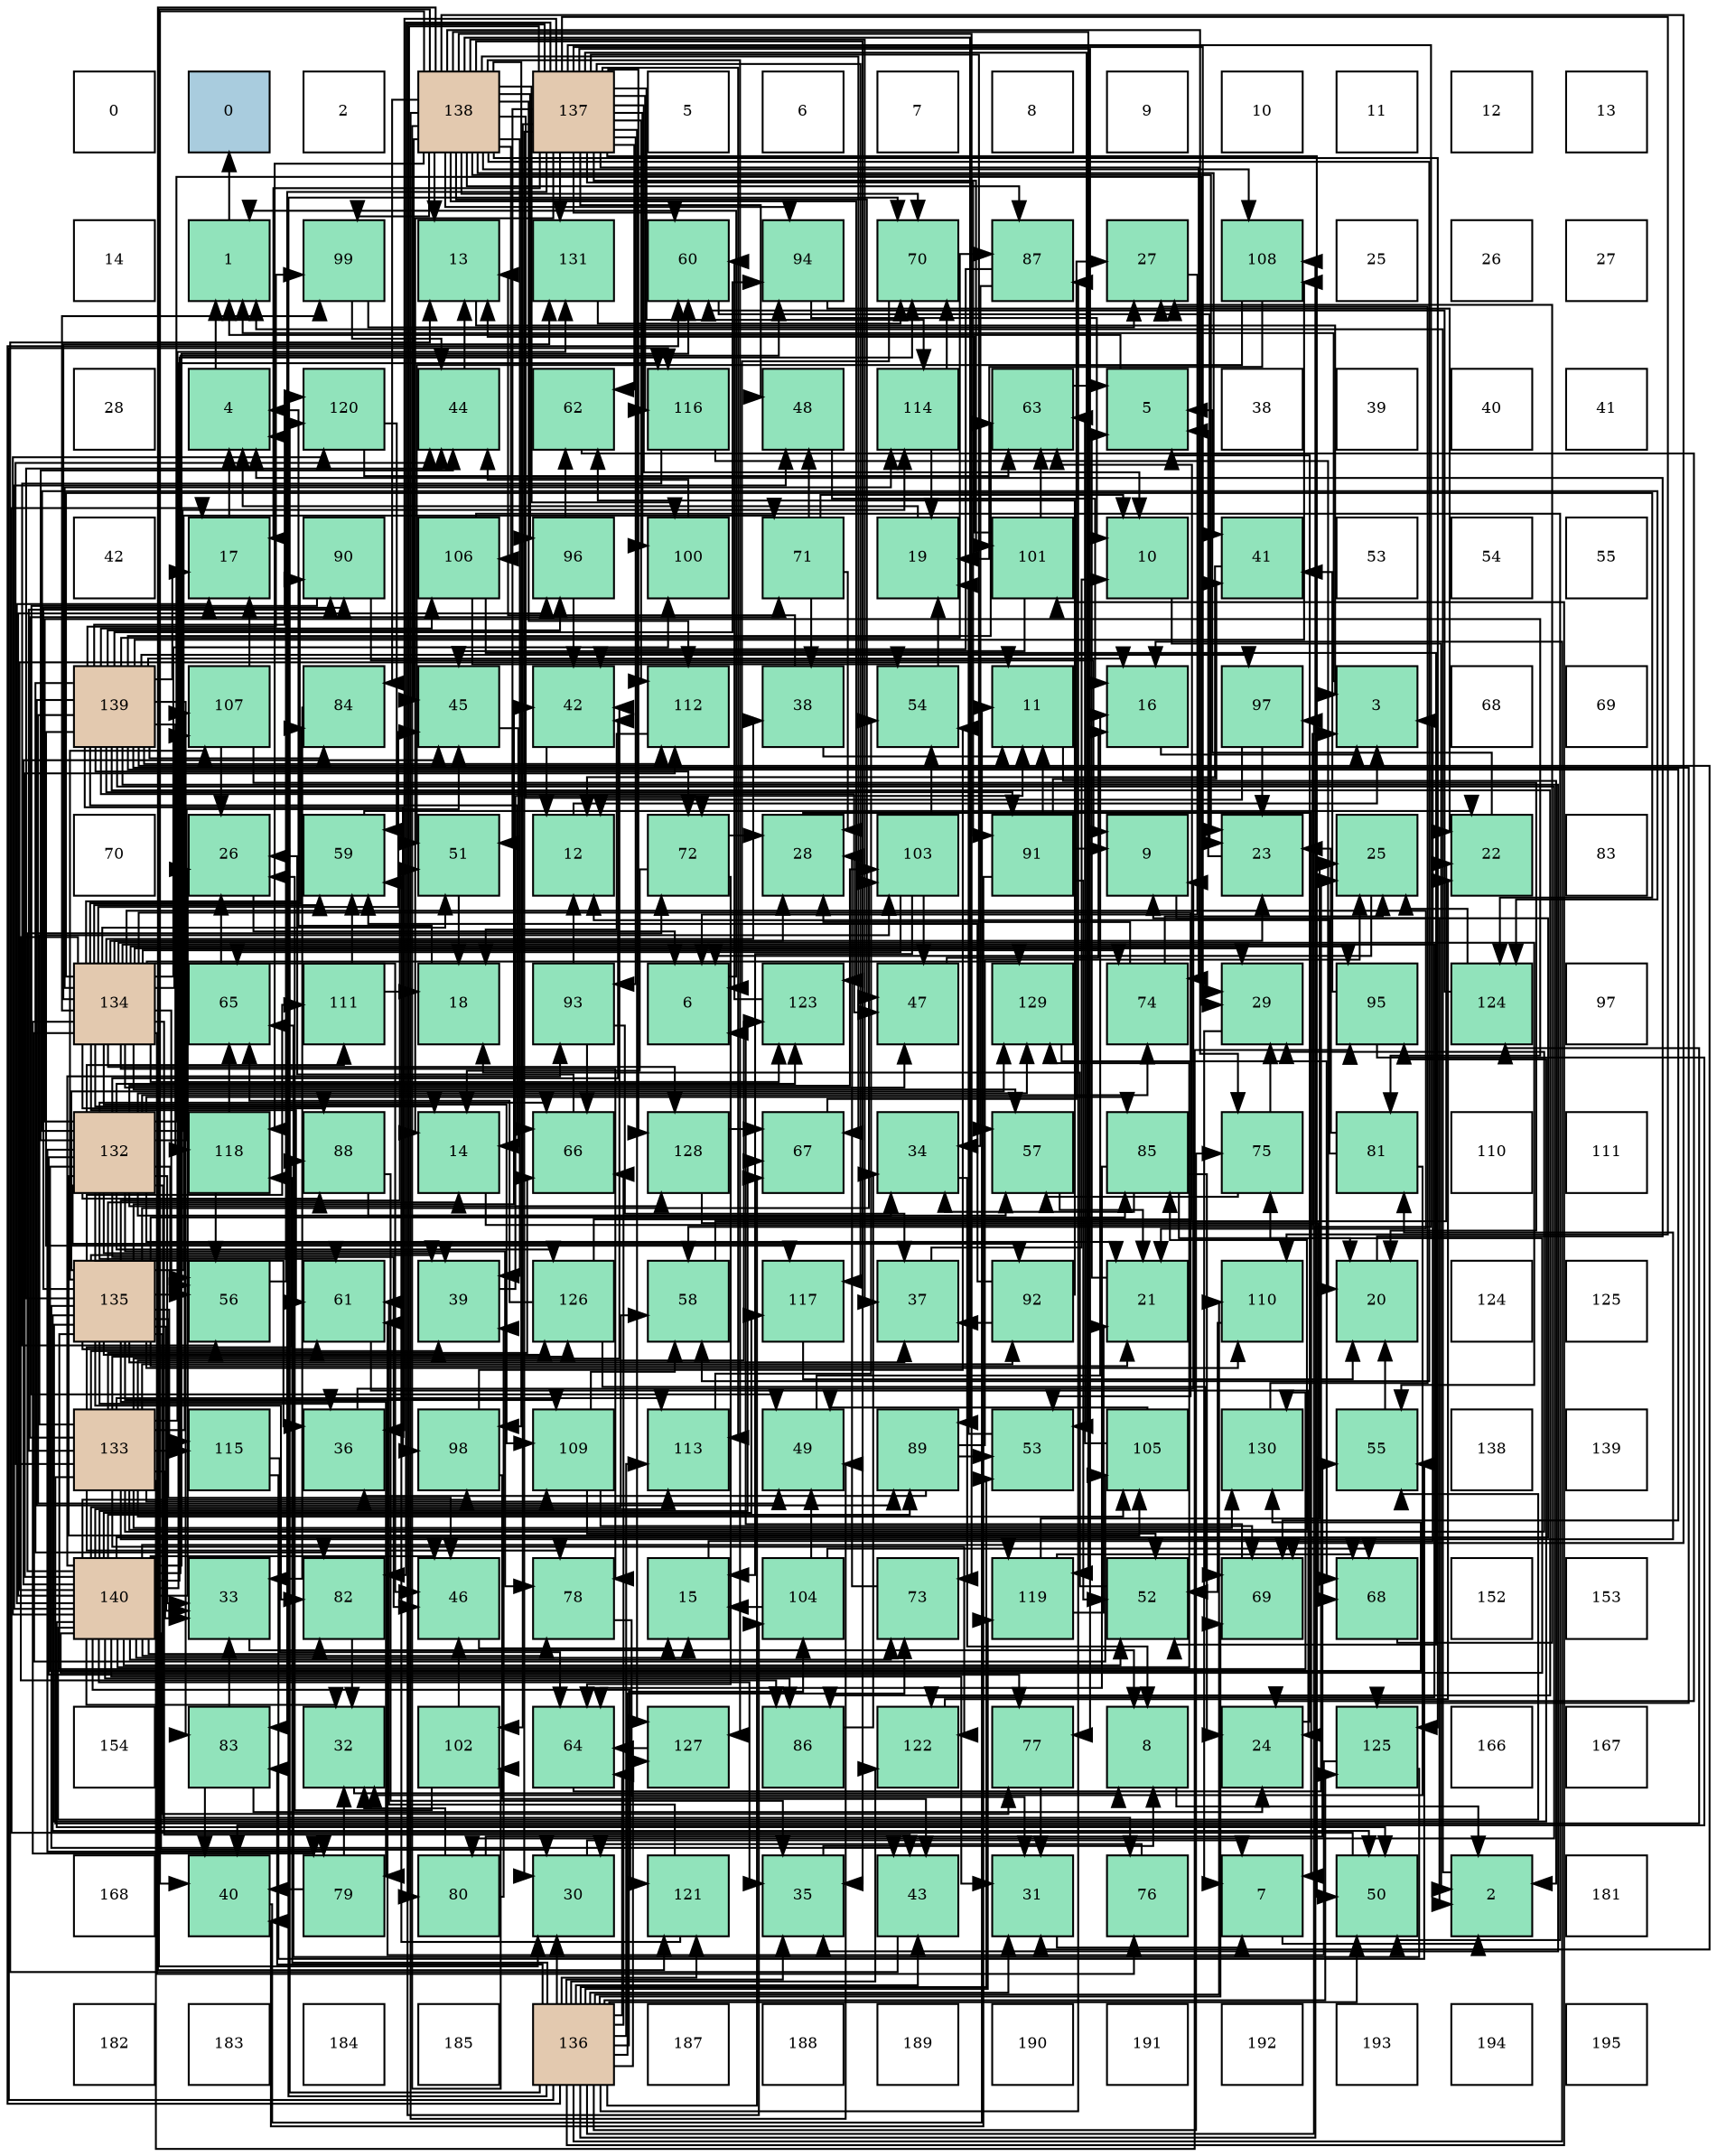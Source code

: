 digraph layout{
 rankdir=TB;
 splines=ortho;
 node [style=filled shape=square fixedsize=true width=0.6];
0[label="0", fontsize=8, fillcolor="#ffffff"];
1[label="0", fontsize=8, fillcolor="#a9ccde"];
2[label="2", fontsize=8, fillcolor="#ffffff"];
3[label="138", fontsize=8, fillcolor="#e3c9af"];
4[label="137", fontsize=8, fillcolor="#e3c9af"];
5[label="5", fontsize=8, fillcolor="#ffffff"];
6[label="6", fontsize=8, fillcolor="#ffffff"];
7[label="7", fontsize=8, fillcolor="#ffffff"];
8[label="8", fontsize=8, fillcolor="#ffffff"];
9[label="9", fontsize=8, fillcolor="#ffffff"];
10[label="10", fontsize=8, fillcolor="#ffffff"];
11[label="11", fontsize=8, fillcolor="#ffffff"];
12[label="12", fontsize=8, fillcolor="#ffffff"];
13[label="13", fontsize=8, fillcolor="#ffffff"];
14[label="14", fontsize=8, fillcolor="#ffffff"];
15[label="1", fontsize=8, fillcolor="#91e3bb"];
16[label="99", fontsize=8, fillcolor="#91e3bb"];
17[label="13", fontsize=8, fillcolor="#91e3bb"];
18[label="131", fontsize=8, fillcolor="#91e3bb"];
19[label="60", fontsize=8, fillcolor="#91e3bb"];
20[label="94", fontsize=8, fillcolor="#91e3bb"];
21[label="70", fontsize=8, fillcolor="#91e3bb"];
22[label="87", fontsize=8, fillcolor="#91e3bb"];
23[label="27", fontsize=8, fillcolor="#91e3bb"];
24[label="108", fontsize=8, fillcolor="#91e3bb"];
25[label="25", fontsize=8, fillcolor="#ffffff"];
26[label="26", fontsize=8, fillcolor="#ffffff"];
27[label="27", fontsize=8, fillcolor="#ffffff"];
28[label="28", fontsize=8, fillcolor="#ffffff"];
29[label="4", fontsize=8, fillcolor="#91e3bb"];
30[label="120", fontsize=8, fillcolor="#91e3bb"];
31[label="44", fontsize=8, fillcolor="#91e3bb"];
32[label="62", fontsize=8, fillcolor="#91e3bb"];
33[label="116", fontsize=8, fillcolor="#91e3bb"];
34[label="48", fontsize=8, fillcolor="#91e3bb"];
35[label="114", fontsize=8, fillcolor="#91e3bb"];
36[label="63", fontsize=8, fillcolor="#91e3bb"];
37[label="5", fontsize=8, fillcolor="#91e3bb"];
38[label="38", fontsize=8, fillcolor="#ffffff"];
39[label="39", fontsize=8, fillcolor="#ffffff"];
40[label="40", fontsize=8, fillcolor="#ffffff"];
41[label="41", fontsize=8, fillcolor="#ffffff"];
42[label="42", fontsize=8, fillcolor="#ffffff"];
43[label="17", fontsize=8, fillcolor="#91e3bb"];
44[label="90", fontsize=8, fillcolor="#91e3bb"];
45[label="106", fontsize=8, fillcolor="#91e3bb"];
46[label="96", fontsize=8, fillcolor="#91e3bb"];
47[label="100", fontsize=8, fillcolor="#91e3bb"];
48[label="71", fontsize=8, fillcolor="#91e3bb"];
49[label="19", fontsize=8, fillcolor="#91e3bb"];
50[label="101", fontsize=8, fillcolor="#91e3bb"];
51[label="10", fontsize=8, fillcolor="#91e3bb"];
52[label="41", fontsize=8, fillcolor="#91e3bb"];
53[label="53", fontsize=8, fillcolor="#ffffff"];
54[label="54", fontsize=8, fillcolor="#ffffff"];
55[label="55", fontsize=8, fillcolor="#ffffff"];
56[label="139", fontsize=8, fillcolor="#e3c9af"];
57[label="107", fontsize=8, fillcolor="#91e3bb"];
58[label="84", fontsize=8, fillcolor="#91e3bb"];
59[label="45", fontsize=8, fillcolor="#91e3bb"];
60[label="42", fontsize=8, fillcolor="#91e3bb"];
61[label="112", fontsize=8, fillcolor="#91e3bb"];
62[label="38", fontsize=8, fillcolor="#91e3bb"];
63[label="54", fontsize=8, fillcolor="#91e3bb"];
64[label="11", fontsize=8, fillcolor="#91e3bb"];
65[label="16", fontsize=8, fillcolor="#91e3bb"];
66[label="97", fontsize=8, fillcolor="#91e3bb"];
67[label="3", fontsize=8, fillcolor="#91e3bb"];
68[label="68", fontsize=8, fillcolor="#ffffff"];
69[label="69", fontsize=8, fillcolor="#ffffff"];
70[label="70", fontsize=8, fillcolor="#ffffff"];
71[label="26", fontsize=8, fillcolor="#91e3bb"];
72[label="59", fontsize=8, fillcolor="#91e3bb"];
73[label="51", fontsize=8, fillcolor="#91e3bb"];
74[label="12", fontsize=8, fillcolor="#91e3bb"];
75[label="72", fontsize=8, fillcolor="#91e3bb"];
76[label="28", fontsize=8, fillcolor="#91e3bb"];
77[label="103", fontsize=8, fillcolor="#91e3bb"];
78[label="91", fontsize=8, fillcolor="#91e3bb"];
79[label="9", fontsize=8, fillcolor="#91e3bb"];
80[label="23", fontsize=8, fillcolor="#91e3bb"];
81[label="25", fontsize=8, fillcolor="#91e3bb"];
82[label="22", fontsize=8, fillcolor="#91e3bb"];
83[label="83", fontsize=8, fillcolor="#ffffff"];
84[label="134", fontsize=8, fillcolor="#e3c9af"];
85[label="65", fontsize=8, fillcolor="#91e3bb"];
86[label="111", fontsize=8, fillcolor="#91e3bb"];
87[label="18", fontsize=8, fillcolor="#91e3bb"];
88[label="93", fontsize=8, fillcolor="#91e3bb"];
89[label="6", fontsize=8, fillcolor="#91e3bb"];
90[label="123", fontsize=8, fillcolor="#91e3bb"];
91[label="47", fontsize=8, fillcolor="#91e3bb"];
92[label="129", fontsize=8, fillcolor="#91e3bb"];
93[label="74", fontsize=8, fillcolor="#91e3bb"];
94[label="29", fontsize=8, fillcolor="#91e3bb"];
95[label="95", fontsize=8, fillcolor="#91e3bb"];
96[label="124", fontsize=8, fillcolor="#91e3bb"];
97[label="97", fontsize=8, fillcolor="#ffffff"];
98[label="132", fontsize=8, fillcolor="#e3c9af"];
99[label="118", fontsize=8, fillcolor="#91e3bb"];
100[label="88", fontsize=8, fillcolor="#91e3bb"];
101[label="14", fontsize=8, fillcolor="#91e3bb"];
102[label="66", fontsize=8, fillcolor="#91e3bb"];
103[label="128", fontsize=8, fillcolor="#91e3bb"];
104[label="67", fontsize=8, fillcolor="#91e3bb"];
105[label="34", fontsize=8, fillcolor="#91e3bb"];
106[label="57", fontsize=8, fillcolor="#91e3bb"];
107[label="85", fontsize=8, fillcolor="#91e3bb"];
108[label="75", fontsize=8, fillcolor="#91e3bb"];
109[label="81", fontsize=8, fillcolor="#91e3bb"];
110[label="110", fontsize=8, fillcolor="#ffffff"];
111[label="111", fontsize=8, fillcolor="#ffffff"];
112[label="135", fontsize=8, fillcolor="#e3c9af"];
113[label="56", fontsize=8, fillcolor="#91e3bb"];
114[label="61", fontsize=8, fillcolor="#91e3bb"];
115[label="39", fontsize=8, fillcolor="#91e3bb"];
116[label="126", fontsize=8, fillcolor="#91e3bb"];
117[label="58", fontsize=8, fillcolor="#91e3bb"];
118[label="117", fontsize=8, fillcolor="#91e3bb"];
119[label="37", fontsize=8, fillcolor="#91e3bb"];
120[label="92", fontsize=8, fillcolor="#91e3bb"];
121[label="21", fontsize=8, fillcolor="#91e3bb"];
122[label="110", fontsize=8, fillcolor="#91e3bb"];
123[label="20", fontsize=8, fillcolor="#91e3bb"];
124[label="124", fontsize=8, fillcolor="#ffffff"];
125[label="125", fontsize=8, fillcolor="#ffffff"];
126[label="133", fontsize=8, fillcolor="#e3c9af"];
127[label="115", fontsize=8, fillcolor="#91e3bb"];
128[label="36", fontsize=8, fillcolor="#91e3bb"];
129[label="98", fontsize=8, fillcolor="#91e3bb"];
130[label="109", fontsize=8, fillcolor="#91e3bb"];
131[label="113", fontsize=8, fillcolor="#91e3bb"];
132[label="49", fontsize=8, fillcolor="#91e3bb"];
133[label="89", fontsize=8, fillcolor="#91e3bb"];
134[label="53", fontsize=8, fillcolor="#91e3bb"];
135[label="105", fontsize=8, fillcolor="#91e3bb"];
136[label="130", fontsize=8, fillcolor="#91e3bb"];
137[label="55", fontsize=8, fillcolor="#91e3bb"];
138[label="138", fontsize=8, fillcolor="#ffffff"];
139[label="139", fontsize=8, fillcolor="#ffffff"];
140[label="140", fontsize=8, fillcolor="#e3c9af"];
141[label="33", fontsize=8, fillcolor="#91e3bb"];
142[label="82", fontsize=8, fillcolor="#91e3bb"];
143[label="46", fontsize=8, fillcolor="#91e3bb"];
144[label="78", fontsize=8, fillcolor="#91e3bb"];
145[label="15", fontsize=8, fillcolor="#91e3bb"];
146[label="104", fontsize=8, fillcolor="#91e3bb"];
147[label="73", fontsize=8, fillcolor="#91e3bb"];
148[label="119", fontsize=8, fillcolor="#91e3bb"];
149[label="52", fontsize=8, fillcolor="#91e3bb"];
150[label="69", fontsize=8, fillcolor="#91e3bb"];
151[label="68", fontsize=8, fillcolor="#91e3bb"];
152[label="152", fontsize=8, fillcolor="#ffffff"];
153[label="153", fontsize=8, fillcolor="#ffffff"];
154[label="154", fontsize=8, fillcolor="#ffffff"];
155[label="83", fontsize=8, fillcolor="#91e3bb"];
156[label="32", fontsize=8, fillcolor="#91e3bb"];
157[label="102", fontsize=8, fillcolor="#91e3bb"];
158[label="64", fontsize=8, fillcolor="#91e3bb"];
159[label="127", fontsize=8, fillcolor="#91e3bb"];
160[label="86", fontsize=8, fillcolor="#91e3bb"];
161[label="122", fontsize=8, fillcolor="#91e3bb"];
162[label="77", fontsize=8, fillcolor="#91e3bb"];
163[label="8", fontsize=8, fillcolor="#91e3bb"];
164[label="24", fontsize=8, fillcolor="#91e3bb"];
165[label="125", fontsize=8, fillcolor="#91e3bb"];
166[label="166", fontsize=8, fillcolor="#ffffff"];
167[label="167", fontsize=8, fillcolor="#ffffff"];
168[label="168", fontsize=8, fillcolor="#ffffff"];
169[label="40", fontsize=8, fillcolor="#91e3bb"];
170[label="79", fontsize=8, fillcolor="#91e3bb"];
171[label="80", fontsize=8, fillcolor="#91e3bb"];
172[label="30", fontsize=8, fillcolor="#91e3bb"];
173[label="121", fontsize=8, fillcolor="#91e3bb"];
174[label="35", fontsize=8, fillcolor="#91e3bb"];
175[label="43", fontsize=8, fillcolor="#91e3bb"];
176[label="31", fontsize=8, fillcolor="#91e3bb"];
177[label="76", fontsize=8, fillcolor="#91e3bb"];
178[label="7", fontsize=8, fillcolor="#91e3bb"];
179[label="50", fontsize=8, fillcolor="#91e3bb"];
180[label="2", fontsize=8, fillcolor="#91e3bb"];
181[label="181", fontsize=8, fillcolor="#ffffff"];
182[label="182", fontsize=8, fillcolor="#ffffff"];
183[label="183", fontsize=8, fillcolor="#ffffff"];
184[label="184", fontsize=8, fillcolor="#ffffff"];
185[label="185", fontsize=8, fillcolor="#ffffff"];
186[label="136", fontsize=8, fillcolor="#e3c9af"];
187[label="187", fontsize=8, fillcolor="#ffffff"];
188[label="188", fontsize=8, fillcolor="#ffffff"];
189[label="189", fontsize=8, fillcolor="#ffffff"];
190[label="190", fontsize=8, fillcolor="#ffffff"];
191[label="191", fontsize=8, fillcolor="#ffffff"];
192[label="192", fontsize=8, fillcolor="#ffffff"];
193[label="193", fontsize=8, fillcolor="#ffffff"];
194[label="194", fontsize=8, fillcolor="#ffffff"];
195[label="195", fontsize=8, fillcolor="#ffffff"];
edge [constraint=false, style=vis];15 -> 1;
180 -> 15;
67 -> 15;
29 -> 15;
37 -> 15;
89 -> 15;
178 -> 180;
163 -> 180;
79 -> 180;
51 -> 180;
64 -> 180;
74 -> 67;
17 -> 67;
101 -> 67;
145 -> 67;
65 -> 67;
43 -> 29;
87 -> 29;
49 -> 29;
123 -> 29;
121 -> 37;
82 -> 37;
80 -> 37;
164 -> 37;
81 -> 89;
71 -> 89;
23 -> 89;
76 -> 178;
94 -> 178;
172 -> 178;
176 -> 178;
156 -> 163;
141 -> 163;
105 -> 163;
174 -> 163;
128 -> 79;
119 -> 51;
62 -> 64;
62 -> 17;
115 -> 64;
169 -> 64;
52 -> 74;
60 -> 74;
175 -> 17;
31 -> 17;
59 -> 101;
143 -> 145;
91 -> 65;
34 -> 65;
132 -> 65;
179 -> 43;
73 -> 87;
149 -> 87;
134 -> 49;
63 -> 49;
137 -> 123;
113 -> 29;
106 -> 121;
117 -> 82;
72 -> 82;
19 -> 80;
114 -> 164;
32 -> 164;
36 -> 37;
158 -> 81;
85 -> 71;
102 -> 71;
104 -> 23;
151 -> 23;
150 -> 89;
21 -> 89;
48 -> 51;
48 -> 76;
48 -> 62;
48 -> 34;
75 -> 101;
75 -> 76;
75 -> 158;
147 -> 76;
93 -> 81;
93 -> 76;
108 -> 94;
108 -> 106;
177 -> 172;
162 -> 176;
144 -> 176;
170 -> 156;
170 -> 169;
171 -> 156;
171 -> 115;
171 -> 137;
109 -> 74;
109 -> 80;
109 -> 156;
142 -> 156;
155 -> 164;
155 -> 141;
155 -> 169;
58 -> 141;
107 -> 123;
107 -> 164;
107 -> 105;
107 -> 158;
160 -> 105;
22 -> 105;
22 -> 60;
100 -> 105;
100 -> 174;
133 -> 81;
133 -> 128;
133 -> 134;
44 -> 79;
44 -> 132;
78 -> 79;
78 -> 64;
78 -> 169;
78 -> 52;
78 -> 149;
120 -> 119;
120 -> 72;
120 -> 32;
88 -> 74;
88 -> 119;
88 -> 102;
20 -> 51;
20 -> 82;
95 -> 169;
95 -> 52;
46 -> 60;
46 -> 32;
66 -> 74;
66 -> 80;
129 -> 175;
129 -> 63;
16 -> 23;
16 -> 31;
47 -> 31;
50 -> 17;
50 -> 59;
50 -> 36;
157 -> 71;
157 -> 143;
77 -> 145;
77 -> 91;
77 -> 63;
77 -> 85;
146 -> 145;
146 -> 132;
146 -> 151;
135 -> 132;
135 -> 36;
45 -> 179;
45 -> 149;
45 -> 63;
57 -> 43;
57 -> 123;
57 -> 71;
24 -> 49;
24 -> 73;
130 -> 149;
130 -> 117;
130 -> 150;
122 -> 149;
86 -> 87;
86 -> 72;
61 -> 87;
131 -> 63;
35 -> 49;
35 -> 21;
127 -> 137;
127 -> 158;
33 -> 123;
33 -> 113;
118 -> 123;
99 -> 113;
99 -> 85;
148 -> 121;
148 -> 81;
148 -> 151;
30 -> 72;
30 -> 36;
173 -> 72;
173 -> 114;
161 -> 82;
90 -> 19;
96 -> 81;
96 -> 19;
165 -> 114;
165 -> 85;
116 -> 36;
116 -> 85;
116 -> 150;
159 -> 158;
103 -> 104;
103 -> 151;
92 -> 151;
136 -> 23;
18 -> 21;
98 -> 121;
98 -> 94;
98 -> 141;
98 -> 128;
98 -> 115;
98 -> 60;
98 -> 31;
98 -> 59;
98 -> 143;
98 -> 113;
98 -> 106;
98 -> 114;
98 -> 102;
98 -> 93;
98 -> 177;
98 -> 162;
98 -> 144;
98 -> 170;
98 -> 109;
98 -> 107;
98 -> 100;
98 -> 120;
98 -> 77;
98 -> 135;
98 -> 86;
98 -> 35;
98 -> 90;
98 -> 96;
98 -> 116;
98 -> 103;
98 -> 92;
98 -> 136;
126 -> 94;
126 -> 141;
126 -> 115;
126 -> 60;
126 -> 31;
126 -> 102;
126 -> 48;
126 -> 144;
126 -> 109;
126 -> 107;
126 -> 100;
126 -> 44;
126 -> 120;
126 -> 95;
126 -> 77;
126 -> 135;
126 -> 57;
126 -> 130;
126 -> 131;
126 -> 127;
126 -> 161;
126 -> 90;
126 -> 96;
126 -> 116;
126 -> 136;
126 -> 18;
84 -> 101;
84 -> 121;
84 -> 80;
84 -> 76;
84 -> 94;
84 -> 62;
84 -> 175;
84 -> 59;
84 -> 143;
84 -> 91;
84 -> 73;
84 -> 134;
84 -> 137;
84 -> 113;
84 -> 106;
84 -> 72;
84 -> 114;
84 -> 93;
84 -> 177;
84 -> 144;
84 -> 170;
84 -> 58;
84 -> 160;
84 -> 100;
84 -> 44;
84 -> 95;
84 -> 16;
84 -> 47;
84 -> 135;
84 -> 57;
84 -> 130;
84 -> 35;
84 -> 161;
84 -> 90;
84 -> 96;
84 -> 103;
84 -> 92;
84 -> 18;
112 -> 101;
112 -> 121;
112 -> 141;
112 -> 128;
112 -> 119;
112 -> 115;
112 -> 60;
112 -> 175;
112 -> 31;
112 -> 143;
112 -> 179;
112 -> 73;
112 -> 113;
112 -> 114;
112 -> 48;
112 -> 162;
112 -> 170;
112 -> 142;
112 -> 107;
112 -> 44;
112 -> 95;
112 -> 77;
112 -> 57;
112 -> 130;
112 -> 122;
112 -> 86;
112 -> 127;
112 -> 116;
112 -> 92;
112 -> 136;
186 -> 65;
186 -> 172;
186 -> 176;
186 -> 174;
186 -> 175;
186 -> 179;
186 -> 134;
186 -> 19;
186 -> 158;
186 -> 102;
186 -> 104;
186 -> 150;
186 -> 21;
186 -> 147;
186 -> 108;
186 -> 155;
186 -> 22;
186 -> 66;
186 -> 50;
186 -> 146;
186 -> 24;
186 -> 122;
186 -> 131;
186 -> 33;
186 -> 99;
186 -> 148;
186 -> 30;
186 -> 173;
186 -> 161;
186 -> 165;
186 -> 159;
4 -> 51;
4 -> 101;
4 -> 43;
4 -> 94;
4 -> 172;
4 -> 128;
4 -> 34;
4 -> 179;
4 -> 73;
4 -> 134;
4 -> 106;
4 -> 117;
4 -> 19;
4 -> 32;
4 -> 93;
4 -> 162;
4 -> 171;
4 -> 142;
4 -> 155;
4 -> 78;
4 -> 88;
4 -> 47;
4 -> 50;
4 -> 157;
4 -> 146;
4 -> 122;
4 -> 61;
4 -> 131;
4 -> 35;
4 -> 33;
4 -> 118;
4 -> 159;
4 -> 103;
4 -> 18;
3 -> 17;
3 -> 80;
3 -> 172;
3 -> 174;
3 -> 119;
3 -> 115;
3 -> 169;
3 -> 52;
3 -> 59;
3 -> 91;
3 -> 132;
3 -> 117;
3 -> 104;
3 -> 150;
3 -> 21;
3 -> 75;
3 -> 147;
3 -> 108;
3 -> 58;
3 -> 22;
3 -> 133;
3 -> 20;
3 -> 46;
3 -> 129;
3 -> 16;
3 -> 47;
3 -> 157;
3 -> 45;
3 -> 24;
3 -> 61;
3 -> 99;
3 -> 148;
3 -> 173;
3 -> 90;
3 -> 165;
3 -> 159;
56 -> 65;
56 -> 43;
56 -> 176;
56 -> 174;
56 -> 91;
56 -> 132;
56 -> 36;
56 -> 102;
56 -> 150;
56 -> 75;
56 -> 171;
56 -> 142;
56 -> 155;
56 -> 58;
56 -> 160;
56 -> 22;
56 -> 133;
56 -> 78;
56 -> 20;
56 -> 46;
56 -> 66;
56 -> 129;
56 -> 16;
56 -> 45;
56 -> 24;
56 -> 61;
56 -> 118;
56 -> 99;
56 -> 30;
56 -> 165;
140 -> 79;
140 -> 64;
140 -> 145;
140 -> 43;
140 -> 71;
140 -> 172;
140 -> 176;
140 -> 156;
140 -> 174;
140 -> 59;
140 -> 143;
140 -> 34;
140 -> 179;
140 -> 149;
140 -> 137;
140 -> 117;
140 -> 19;
140 -> 104;
140 -> 21;
140 -> 75;
140 -> 147;
140 -> 108;
140 -> 144;
140 -> 142;
140 -> 160;
140 -> 133;
140 -> 88;
140 -> 20;
140 -> 46;
140 -> 129;
140 -> 61;
140 -> 131;
140 -> 33;
140 -> 118;
140 -> 148;
140 -> 30;
140 -> 173;
140 -> 92;
edge [constraint=true, style=invis];
0 -> 14 -> 28 -> 42 -> 56 -> 70 -> 84 -> 98 -> 112 -> 126 -> 140 -> 154 -> 168 -> 182;
1 -> 15 -> 29 -> 43 -> 57 -> 71 -> 85 -> 99 -> 113 -> 127 -> 141 -> 155 -> 169 -> 183;
2 -> 16 -> 30 -> 44 -> 58 -> 72 -> 86 -> 100 -> 114 -> 128 -> 142 -> 156 -> 170 -> 184;
3 -> 17 -> 31 -> 45 -> 59 -> 73 -> 87 -> 101 -> 115 -> 129 -> 143 -> 157 -> 171 -> 185;
4 -> 18 -> 32 -> 46 -> 60 -> 74 -> 88 -> 102 -> 116 -> 130 -> 144 -> 158 -> 172 -> 186;
5 -> 19 -> 33 -> 47 -> 61 -> 75 -> 89 -> 103 -> 117 -> 131 -> 145 -> 159 -> 173 -> 187;
6 -> 20 -> 34 -> 48 -> 62 -> 76 -> 90 -> 104 -> 118 -> 132 -> 146 -> 160 -> 174 -> 188;
7 -> 21 -> 35 -> 49 -> 63 -> 77 -> 91 -> 105 -> 119 -> 133 -> 147 -> 161 -> 175 -> 189;
8 -> 22 -> 36 -> 50 -> 64 -> 78 -> 92 -> 106 -> 120 -> 134 -> 148 -> 162 -> 176 -> 190;
9 -> 23 -> 37 -> 51 -> 65 -> 79 -> 93 -> 107 -> 121 -> 135 -> 149 -> 163 -> 177 -> 191;
10 -> 24 -> 38 -> 52 -> 66 -> 80 -> 94 -> 108 -> 122 -> 136 -> 150 -> 164 -> 178 -> 192;
11 -> 25 -> 39 -> 53 -> 67 -> 81 -> 95 -> 109 -> 123 -> 137 -> 151 -> 165 -> 179 -> 193;
12 -> 26 -> 40 -> 54 -> 68 -> 82 -> 96 -> 110 -> 124 -> 138 -> 152 -> 166 -> 180 -> 194;
13 -> 27 -> 41 -> 55 -> 69 -> 83 -> 97 -> 111 -> 125 -> 139 -> 153 -> 167 -> 181 -> 195;
rank = same {0 -> 1 -> 2 -> 3 -> 4 -> 5 -> 6 -> 7 -> 8 -> 9 -> 10 -> 11 -> 12 -> 13};
rank = same {14 -> 15 -> 16 -> 17 -> 18 -> 19 -> 20 -> 21 -> 22 -> 23 -> 24 -> 25 -> 26 -> 27};
rank = same {28 -> 29 -> 30 -> 31 -> 32 -> 33 -> 34 -> 35 -> 36 -> 37 -> 38 -> 39 -> 40 -> 41};
rank = same {42 -> 43 -> 44 -> 45 -> 46 -> 47 -> 48 -> 49 -> 50 -> 51 -> 52 -> 53 -> 54 -> 55};
rank = same {56 -> 57 -> 58 -> 59 -> 60 -> 61 -> 62 -> 63 -> 64 -> 65 -> 66 -> 67 -> 68 -> 69};
rank = same {70 -> 71 -> 72 -> 73 -> 74 -> 75 -> 76 -> 77 -> 78 -> 79 -> 80 -> 81 -> 82 -> 83};
rank = same {84 -> 85 -> 86 -> 87 -> 88 -> 89 -> 90 -> 91 -> 92 -> 93 -> 94 -> 95 -> 96 -> 97};
rank = same {98 -> 99 -> 100 -> 101 -> 102 -> 103 -> 104 -> 105 -> 106 -> 107 -> 108 -> 109 -> 110 -> 111};
rank = same {112 -> 113 -> 114 -> 115 -> 116 -> 117 -> 118 -> 119 -> 120 -> 121 -> 122 -> 123 -> 124 -> 125};
rank = same {126 -> 127 -> 128 -> 129 -> 130 -> 131 -> 132 -> 133 -> 134 -> 135 -> 136 -> 137 -> 138 -> 139};
rank = same {140 -> 141 -> 142 -> 143 -> 144 -> 145 -> 146 -> 147 -> 148 -> 149 -> 150 -> 151 -> 152 -> 153};
rank = same {154 -> 155 -> 156 -> 157 -> 158 -> 159 -> 160 -> 161 -> 162 -> 163 -> 164 -> 165 -> 166 -> 167};
rank = same {168 -> 169 -> 170 -> 171 -> 172 -> 173 -> 174 -> 175 -> 176 -> 177 -> 178 -> 179 -> 180 -> 181};
rank = same {182 -> 183 -> 184 -> 185 -> 186 -> 187 -> 188 -> 189 -> 190 -> 191 -> 192 -> 193 -> 194 -> 195};
}